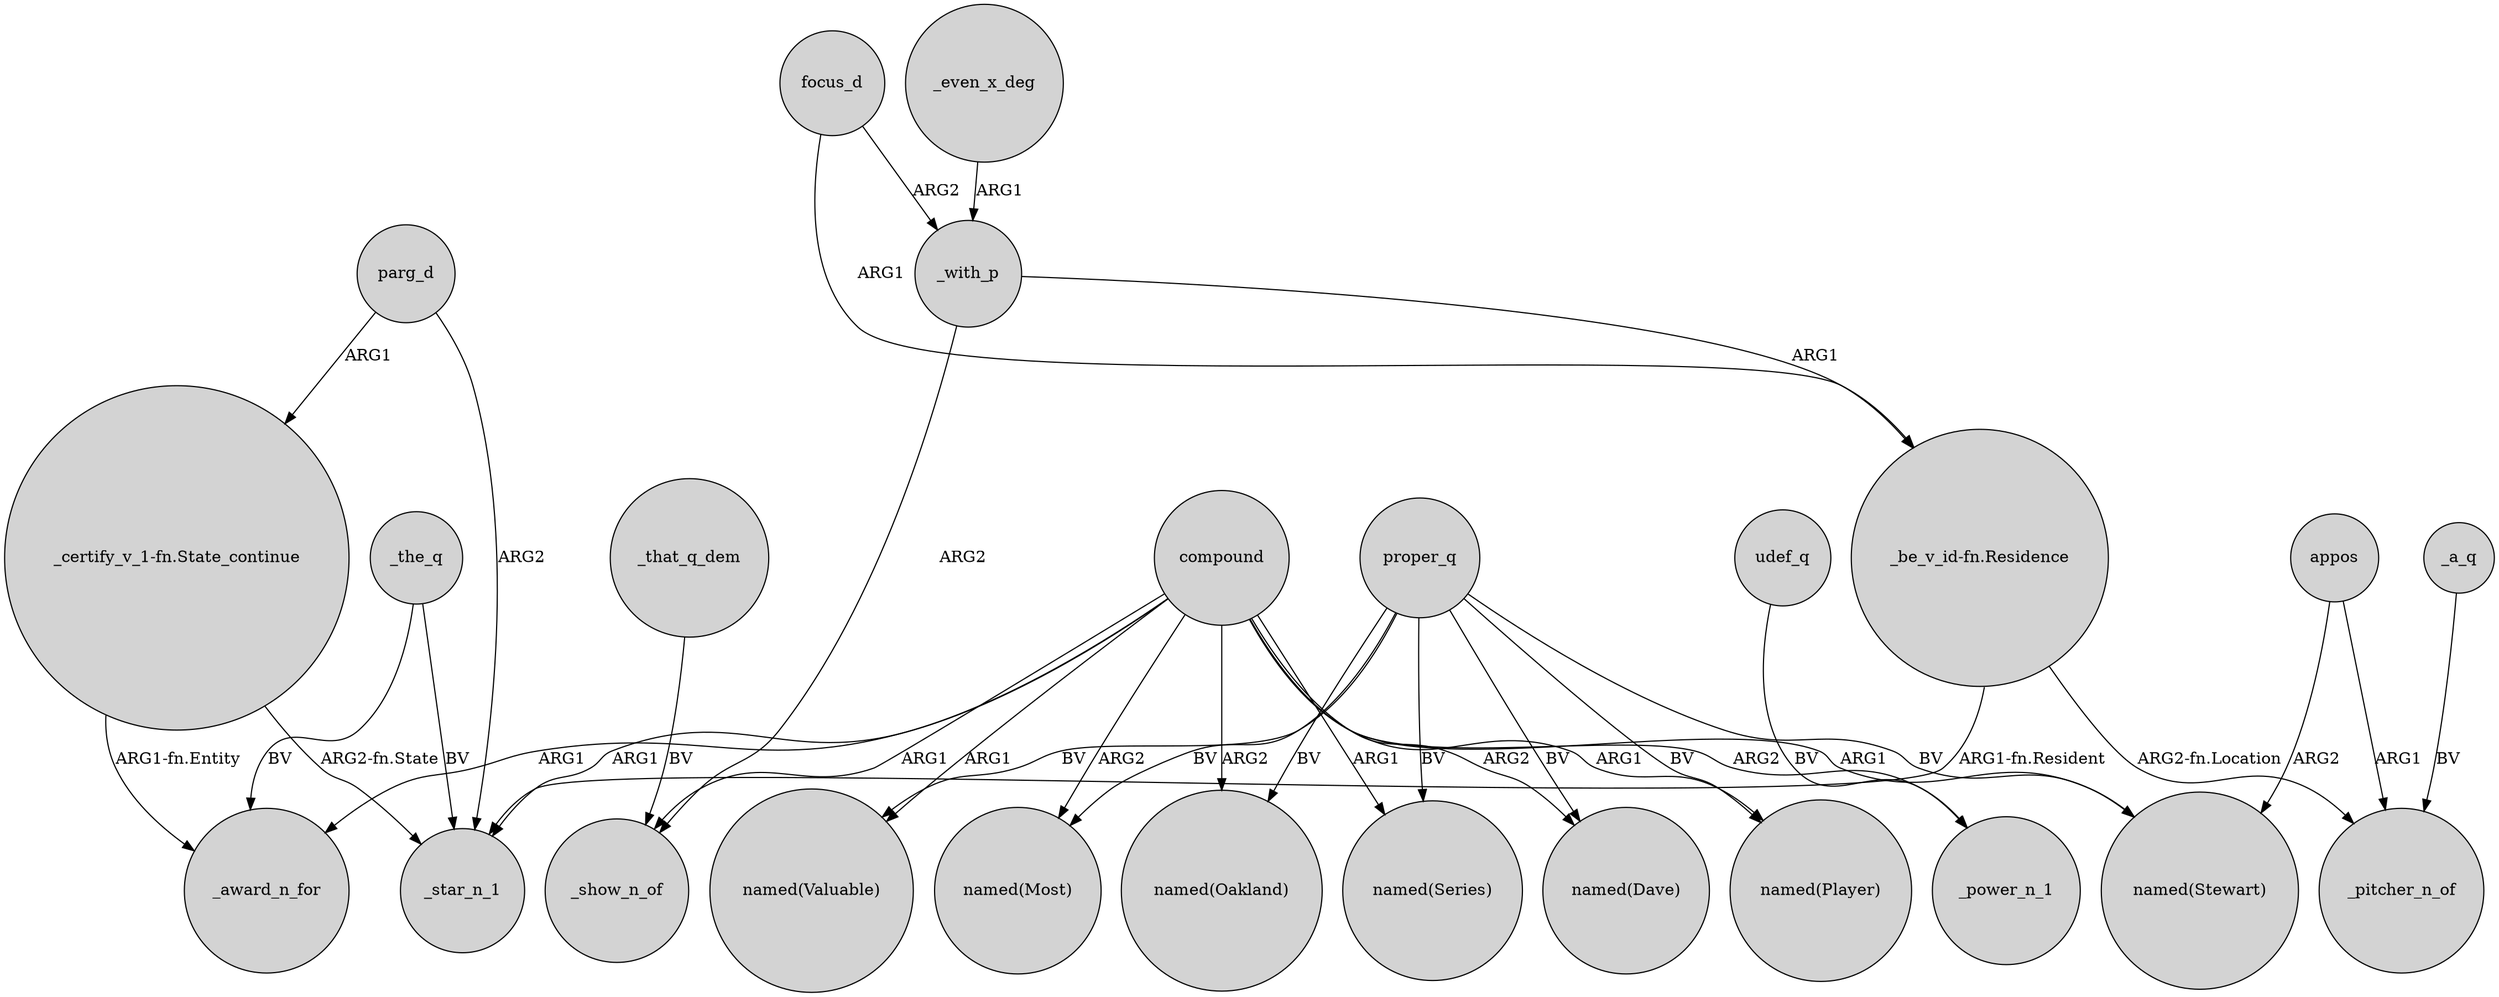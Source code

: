 digraph {
	node [shape=circle style=filled]
	parg_d -> "_certify_v_1-fn.State_continue" [label=ARG1]
	proper_q -> "named(Most)" [label=BV]
	proper_q -> "named(Series)" [label=BV]
	compound -> _show_n_of [label=ARG1]
	"_certify_v_1-fn.State_continue" -> _star_n_1 [label="ARG2-fn.State"]
	compound -> _star_n_1 [label=ARG1]
	focus_d -> _with_p [label=ARG2]
	proper_q -> "named(Stewart)" [label=BV]
	proper_q -> "named(Valuable)" [label=BV]
	"_be_v_id-fn.Residence" -> _star_n_1 [label="ARG1-fn.Resident"]
	"_be_v_id-fn.Residence" -> _pitcher_n_of [label="ARG2-fn.Location"]
	appos -> _pitcher_n_of [label=ARG1]
	_the_q -> _star_n_1 [label=BV]
	compound -> _award_n_for [label=ARG1]
	_that_q_dem -> _show_n_of [label=BV]
	compound -> _power_n_1 [label=ARG2]
	_the_q -> _award_n_for [label=BV]
	_with_p -> _show_n_of [label=ARG2]
	compound -> "named(Player)" [label=ARG1]
	compound -> "named(Valuable)" [label=ARG1]
	proper_q -> "named(Dave)" [label=BV]
	compound -> "named(Stewart)" [label=ARG1]
	compound -> "named(Dave)" [label=ARG2]
	compound -> "named(Series)" [label=ARG1]
	"_certify_v_1-fn.State_continue" -> _award_n_for [label="ARG1-fn.Entity"]
	_a_q -> _pitcher_n_of [label=BV]
	proper_q -> "named(Player)" [label=BV]
	compound -> "named(Most)" [label=ARG2]
	udef_q -> _power_n_1 [label=BV]
	compound -> "named(Oakland)" [label=ARG2]
	_even_x_deg -> _with_p [label=ARG1]
	parg_d -> _star_n_1 [label=ARG2]
	appos -> "named(Stewart)" [label=ARG2]
	proper_q -> "named(Oakland)" [label=BV]
	_with_p -> "_be_v_id-fn.Residence" [label=ARG1]
	focus_d -> "_be_v_id-fn.Residence" [label=ARG1]
}
